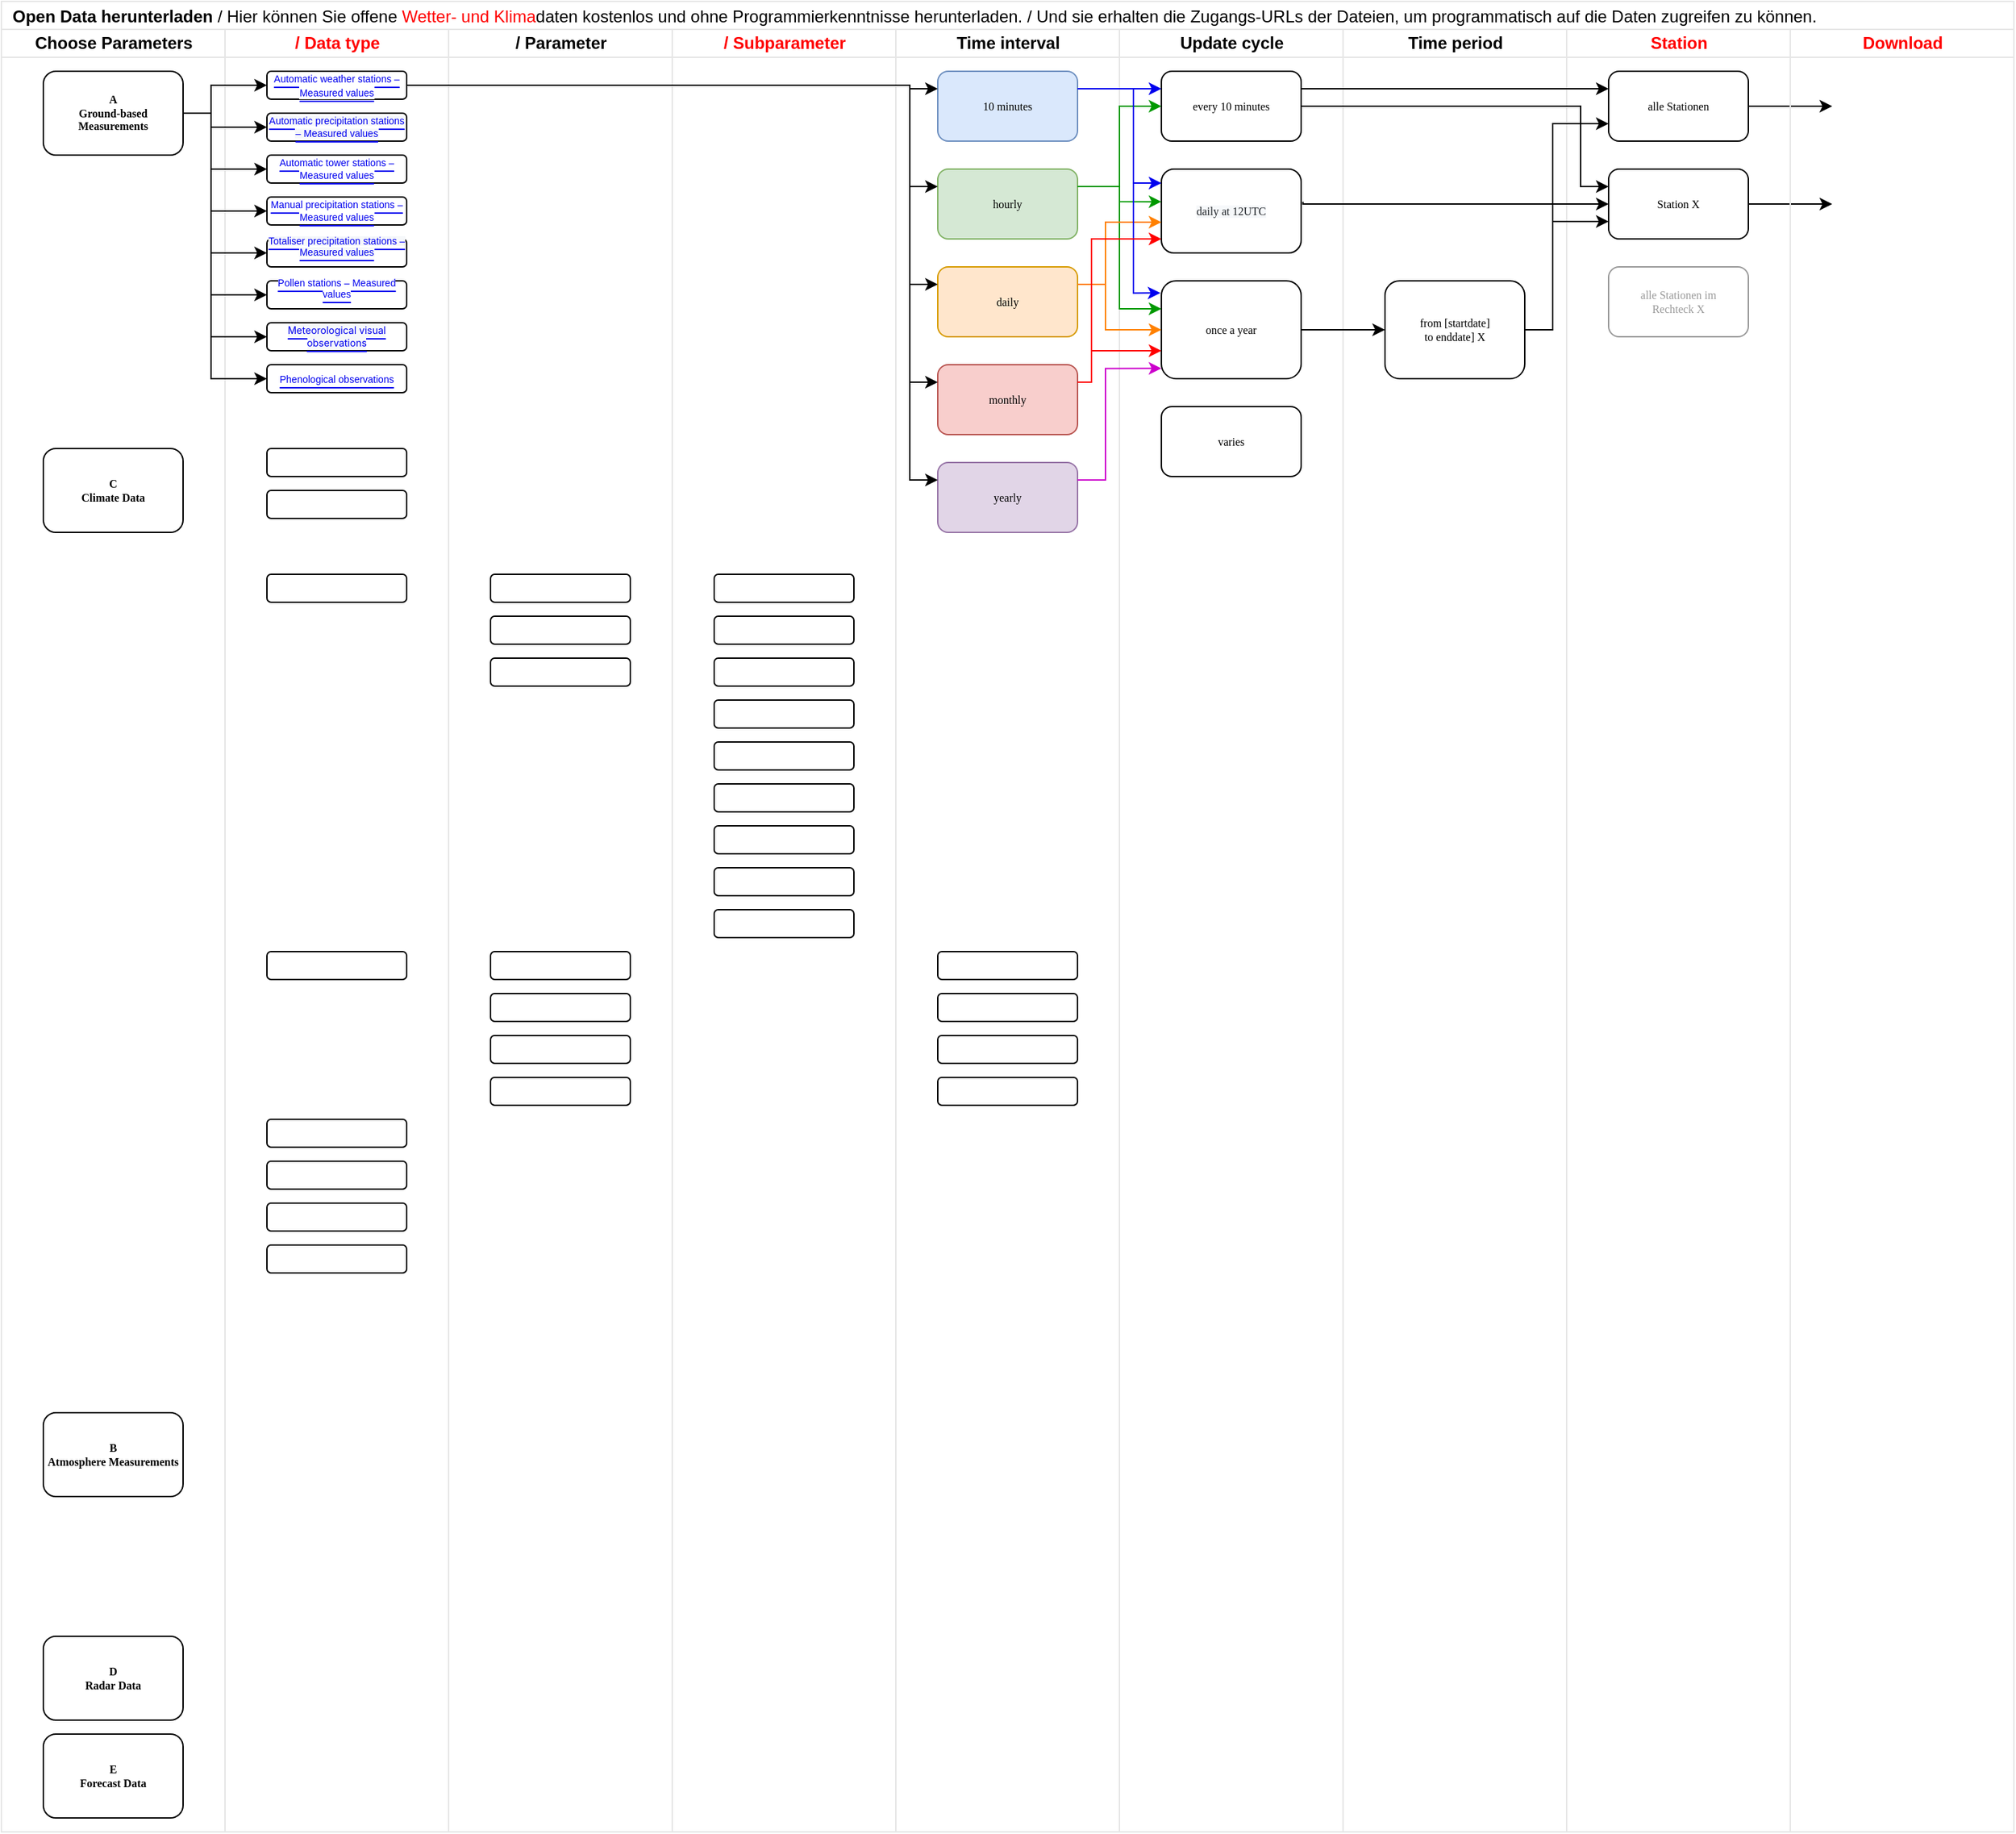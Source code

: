 <mxfile version="24.8.6">
  <diagram name="Page-1" id="74e2e168-ea6b-b213-b513-2b3c1d86103e">
    <mxGraphModel dx="963" dy="504" grid="1" gridSize="10" guides="1" tooltips="1" connect="1" arrows="1" fold="1" page="1" pageScale="1" pageWidth="1100" pageHeight="850" background="none" math="0" shadow="0">
      <root>
        <mxCell id="0" />
        <mxCell id="1" parent="0" />
        <mxCell id="77e6c97f196da883-1" value="&lt;font face=&quot;Helvetica&quot; style=&quot;font-size: 12px;&quot;&gt;Open Data herunterladen&lt;span style=&quot;font-weight: normal;&quot;&gt;&amp;nbsp;/&amp;nbsp;&lt;/span&gt;&lt;/font&gt;&lt;font face=&quot;Helvetica&quot;&gt;&lt;span style=&quot;font-size: 12px; font-weight: 400;&quot;&gt;Hier können Sie offene &lt;font color=&quot;#ff0000&quot;&gt;Wetter- und Klima&lt;/font&gt;daten kostenlos und ohne Programmierkenntnisse herunterladen. / Und sie erhalten die Zugangs-URLs der Dateien, um programmatisch auf die Daten zugreifen zu können.&lt;/span&gt;&lt;/font&gt;" style="swimlane;html=1;childLayout=stackLayout;startSize=20;rounded=0;shadow=0;labelBackgroundColor=none;strokeWidth=1;fontFamily=Verdana;fontSize=8;align=left;labelPosition=center;verticalLabelPosition=middle;verticalAlign=bottom;spacingTop=6;spacingLeft=6;whiteSpace=wrap;strokeColor=#E6E6E6;" parent="1" vertex="1">
          <mxGeometry x="80" y="40" width="1440" height="1310" as="geometry" />
        </mxCell>
        <mxCell id="77e6c97f196da883-2" value="Choose Parameters" style="swimlane;html=1;startSize=20;strokeColor=#E6E6E6;" parent="77e6c97f196da883-1" vertex="1">
          <mxGeometry y="20" width="160" height="1290" as="geometry" />
        </mxCell>
        <mxCell id="77e6c97f196da883-8" value="&lt;b&gt;A&lt;br&gt;Ground-based Measurements&lt;/b&gt;" style="rounded=1;whiteSpace=wrap;html=1;shadow=0;labelBackgroundColor=none;strokeWidth=1;fontFamily=Verdana;fontSize=8;align=center;" parent="77e6c97f196da883-2" vertex="1">
          <mxGeometry x="30" y="30" width="100" height="60" as="geometry" />
        </mxCell>
        <mxCell id="77e6c97f196da883-9" value="&lt;b&gt;C&lt;br&gt;Climate Data&lt;/b&gt;" style="rounded=1;whiteSpace=wrap;html=1;shadow=0;labelBackgroundColor=none;strokeWidth=1;fontFamily=Verdana;fontSize=8;align=center;" parent="77e6c97f196da883-2" vertex="1">
          <mxGeometry x="30" y="300" width="100" height="60" as="geometry" />
        </mxCell>
        <mxCell id="wGK_v-b1zMOBw26S21aV-1" value="&lt;b&gt;D&lt;/b&gt;&lt;div&gt;&lt;b&gt;Radar Data&lt;/b&gt;&lt;/div&gt;" style="rounded=1;whiteSpace=wrap;html=1;shadow=0;labelBackgroundColor=none;strokeWidth=1;fontFamily=Verdana;fontSize=8;align=center;" vertex="1" parent="77e6c97f196da883-2">
          <mxGeometry x="30" y="1150" width="100" height="60" as="geometry" />
        </mxCell>
        <mxCell id="wGK_v-b1zMOBw26S21aV-2" value="&lt;b&gt;E&lt;/b&gt;&lt;div&gt;&lt;b&gt;Forecast Data&lt;/b&gt;&lt;/div&gt;" style="rounded=1;whiteSpace=wrap;html=1;shadow=0;labelBackgroundColor=none;strokeWidth=1;fontFamily=Verdana;fontSize=8;align=center;" vertex="1" parent="77e6c97f196da883-2">
          <mxGeometry x="30" y="1220" width="100" height="60" as="geometry" />
        </mxCell>
        <mxCell id="77e6c97f196da883-3" value="&lt;font color=&quot;#ff0000&quot;&gt;/ Data type&lt;/font&gt;" style="swimlane;html=1;startSize=20;strokeColor=#E6E6E6;" parent="77e6c97f196da883-1" vertex="1">
          <mxGeometry x="160" y="20" width="160" height="1290" as="geometry" />
        </mxCell>
        <mxCell id="77e6c97f196da883-11" value="&lt;a href=&quot;https://github.com/MeteoSwiss/opendata-ground-based-measurements/blob/main/README.md#a1---automatic-weather-stations---measured-values&quot; style=&quot;box-sizing: border-box; background-color: rgb(255, 255, 255); text-underline-offset: 0.2rem; margin-bottom: 0px; text-align: -webkit-left;&quot;&gt;&lt;font face=&quot;Helvetica&quot; style=&quot;font-size: 7px;&quot;&gt;Automatic weather stations – Measured values&lt;/font&gt;&lt;/a&gt;" style="rounded=1;whiteSpace=wrap;html=1;shadow=0;labelBackgroundColor=none;strokeWidth=1;fontFamily=Verdana;fontSize=8;align=center;fontColor=#6600CC;" parent="77e6c97f196da883-3" vertex="1">
          <mxGeometry x="30" y="30" width="100" height="20" as="geometry" />
        </mxCell>
        <mxCell id="eP5LJyJmx2GyEUPEJtx5-65" value="&lt;a href=&quot;https://github.com/MeteoSwiss/opendata-ground-based-measurements/blob/main/README.md#a2---automatic-precipitation-stations---measured-values&quot; style=&quot;box-sizing: border-box; background-color: rgb(246, 248, 250); outline: none; outline-offset: 0px; box-shadow: none; text-underline-offset: 0.2rem; margin-bottom: 0px; font-size: 7px; text-align: -webkit-left;&quot;&gt;Automatic precipitation stations – Measured values&lt;/a&gt;" style="rounded=1;whiteSpace=wrap;html=1;shadow=0;labelBackgroundColor=none;strokeWidth=1;fontFamily=Helvetica;fontSize=7;align=center;fontColor=#6600CC;" parent="77e6c97f196da883-3" vertex="1">
          <mxGeometry x="30" y="60" width="100" height="20" as="geometry" />
        </mxCell>
        <mxCell id="eP5LJyJmx2GyEUPEJtx5-66" value="&lt;a href=&quot;https://github.com/MeteoSwiss/opendata-ground-based-measurements/tree/main?tab=readme-ov-file#a3---automatic-tower-stations---measured-values&quot; style=&quot;box-sizing: border-box; background-color: rgb(255, 255, 255); text-underline-offset: 0.2rem; margin-bottom: 0px; font-size: 7px; text-align: -webkit-left;&quot;&gt;Automatic tower stations – Measured values&lt;/a&gt;" style="rounded=1;whiteSpace=wrap;html=1;shadow=0;labelBackgroundColor=none;strokeWidth=1;fontFamily=Helvetica;fontSize=7;align=center;fontColor=#6600CC;" parent="77e6c97f196da883-3" vertex="1">
          <mxGeometry x="30" y="90" width="100" height="20" as="geometry" />
        </mxCell>
        <mxCell id="eP5LJyJmx2GyEUPEJtx5-67" value="&lt;a href=&quot;https://github.com/MeteoSwiss/opendata-ground-based-measurements/blob/main/README.md#a5---manual-precipitation-stations---measured-values&quot; style=&quot;box-sizing: border-box; background-color: rgb(255, 255, 255); text-underline-offset: 0.2rem; margin-bottom: 0px; font-size: 7px; text-align: -webkit-left;&quot;&gt;Manual precipitation stations – Measured values&lt;/a&gt;" style="rounded=1;whiteSpace=wrap;html=1;shadow=0;labelBackgroundColor=none;strokeWidth=1;fontFamily=Helvetica;fontSize=7;align=center;fontColor=#6600CC;" parent="77e6c97f196da883-3" vertex="1">
          <mxGeometry x="30" y="120" width="100" height="20" as="geometry" />
        </mxCell>
        <UserObject label="&#xa;&lt;a href=&quot;https://github.com/MeteoSwiss/opendata-ground-based-measurements/blob/main/README.md#a6---totaliser-precipitation-stations---measured-values&quot; style=&quot;box-sizing: border-box; background-color: rgb(246, 248, 250); text-decoration: underline; text-underline-offset: 0.2rem; margin-bottom: 0px; font-size: 7px; font-style: normal; font-variant-ligatures: normal; font-variant-caps: normal; font-weight: 400; letter-spacing: normal; orphans: 2; text-align: -webkit-left; text-indent: 0px; text-transform: none; widows: 2; word-spacing: 0px; -webkit-text-stroke-width: 0px; white-space: normal;&quot;&gt;Totaliser precipitation stations – Measured values&lt;/a&gt;&#xa;&#xa;" link="&#xa;&lt;a style=&quot;box-sizing: border-box; background-color: rgb(246, 248, 250); color: var(--fgColor-accent, var(--color-accent-fg)); text-decoration: underline; text-underline-offset: 0.2rem; margin-bottom: 0px; font-family: -apple-system, BlinkMacSystemFont, &amp;quot;Segoe UI&amp;quot;, &amp;quot;Noto Sans&amp;quot;, Helvetica, Arial, sans-serif, &amp;quot;Apple Color Emoji&amp;quot;, &amp;quot;Segoe UI Emoji&amp;quot;; font-size: 16px; font-style: normal; font-variant-ligatures: normal; font-variant-caps: normal; font-weight: 400; letter-spacing: normal; orphans: 2; text-align: -webkit-left; text-indent: 0px; text-transform: none; widows: 2; word-spacing: 0px; -webkit-text-stroke-width: 0px; white-space: normal;&quot; href=&quot;https://github.com/MeteoSwiss/opendata-ground-based-measurements/blob/main/README.md#a6---totaliser-precipitation-stations---measured-values&quot;&gt;Totaliser precipitation stations – Measured values&lt;/a&gt;&#xa;&#xa;" id="eP5LJyJmx2GyEUPEJtx5-68">
          <mxCell style="rounded=1;whiteSpace=wrap;html=1;shadow=0;labelBackgroundColor=none;strokeWidth=1;fontFamily=Helvetica;fontSize=7;align=center;fontColor=#6600CC;" parent="77e6c97f196da883-3" vertex="1">
            <mxGeometry x="30" y="150" width="100" height="20" as="geometry" />
          </mxCell>
        </UserObject>
        <UserObject label="&#xa;&lt;a href=&quot;https://github.com/MeteoSwiss/opendata-ground-based-measurements/blob/main/README.md#a7---pollen-stations---measured-values&quot; style=&quot;box-sizing: border-box; background-color: rgb(255, 255, 255); text-decoration: underline; text-underline-offset: 0.2rem; margin-bottom: 0px; font-size: 7px; font-style: normal; font-variant-ligatures: normal; font-variant-caps: normal; font-weight: 400; letter-spacing: normal; orphans: 2; text-align: -webkit-left; text-indent: 0px; text-transform: none; widows: 2; word-spacing: 0px; -webkit-text-stroke-width: 0px; white-space: normal;&quot;&gt;Pollen stations – Measured values&lt;/a&gt;&#xa;&#xa;" link="&#xa;&lt;a style=&quot;box-sizing: border-box; background-color: rgb(255, 255, 255); color: var(--fgColor-accent, var(--color-accent-fg)); text-decoration: underline; text-underline-offset: 0.2rem; margin-bottom: 0px; font-family: -apple-system, BlinkMacSystemFont, &amp;quot;Segoe UI&amp;quot;, &amp;quot;Noto Sans&amp;quot;, Helvetica, Arial, sans-serif, &amp;quot;Apple Color Emoji&amp;quot;, &amp;quot;Segoe UI Emoji&amp;quot;; font-size: 16px; font-style: normal; font-variant-ligatures: normal; font-variant-caps: normal; font-weight: 400; letter-spacing: normal; orphans: 2; text-align: -webkit-left; text-indent: 0px; text-transform: none; widows: 2; word-spacing: 0px; -webkit-text-stroke-width: 0px; white-space: normal;&quot; href=&quot;https://github.com/MeteoSwiss/opendata-ground-based-measurements/blob/main/README.md#a7---pollen-stations---measured-values&quot;&gt;Pollen stations – Measured values&lt;/a&gt;&#xa;&#xa;" id="eP5LJyJmx2GyEUPEJtx5-69">
          <mxCell style="rounded=1;whiteSpace=wrap;html=1;shadow=0;labelBackgroundColor=none;strokeWidth=1;fontFamily=Helvetica;fontSize=7;align=center;fontColor=#6600CC;" parent="77e6c97f196da883-3" vertex="1">
            <mxGeometry x="30" y="180" width="100" height="20" as="geometry" />
          </mxCell>
        </UserObject>
        <mxCell id="eP5LJyJmx2GyEUPEJtx5-71" value="&lt;a href=&quot;https://github.com/MeteoSwiss/opendata-ground-based-measurements/blob/main/README.md#a9---phenological-observations&quot; style=&quot;box-sizing: border-box; background-color: rgb(255, 255, 255); text-underline-offset: 0.2rem; margin-bottom: 0px; text-align: -webkit-left;&quot;&gt;&lt;font face=&quot;Helvetica&quot; style=&quot;font-size: 7px;&quot;&gt;Phenological observations&lt;/font&gt;&lt;/a&gt;" style="rounded=1;whiteSpace=wrap;html=1;shadow=0;labelBackgroundColor=none;strokeWidth=1;fontFamily=Verdana;fontSize=8;align=center;fontColor=#6600CC;" parent="77e6c97f196da883-3" vertex="1">
          <mxGeometry x="30" y="240" width="100" height="20" as="geometry" />
        </mxCell>
        <mxCell id="eP5LJyJmx2GyEUPEJtx5-81" value="" style="rounded=1;whiteSpace=wrap;html=1;shadow=0;labelBackgroundColor=none;strokeWidth=1;fontFamily=Verdana;fontSize=8;align=center;" parent="77e6c97f196da883-3" vertex="1">
          <mxGeometry x="30" y="300" width="100" height="20" as="geometry" />
        </mxCell>
        <mxCell id="eP5LJyJmx2GyEUPEJtx5-82" value="" style="rounded=1;whiteSpace=wrap;html=1;shadow=0;labelBackgroundColor=none;strokeWidth=1;fontFamily=Verdana;fontSize=8;align=center;" parent="77e6c97f196da883-3" vertex="1">
          <mxGeometry x="30" y="330" width="100" height="20" as="geometry" />
        </mxCell>
        <mxCell id="eP5LJyJmx2GyEUPEJtx5-83" value="" style="rounded=1;whiteSpace=wrap;html=1;shadow=0;labelBackgroundColor=none;strokeWidth=1;fontFamily=Verdana;fontSize=8;align=center;" parent="77e6c97f196da883-3" vertex="1">
          <mxGeometry x="30" y="660" width="100" height="20" as="geometry" />
        </mxCell>
        <mxCell id="eP5LJyJmx2GyEUPEJtx5-84" value="" style="rounded=1;whiteSpace=wrap;html=1;shadow=0;labelBackgroundColor=none;strokeWidth=1;fontFamily=Verdana;fontSize=8;align=center;" parent="77e6c97f196da883-3" vertex="1">
          <mxGeometry x="30" y="390" width="100" height="20" as="geometry" />
        </mxCell>
        <mxCell id="eP5LJyJmx2GyEUPEJtx5-85" value="" style="rounded=1;whiteSpace=wrap;html=1;shadow=0;labelBackgroundColor=none;strokeWidth=1;fontFamily=Verdana;fontSize=8;align=center;" parent="77e6c97f196da883-3" vertex="1">
          <mxGeometry x="30" y="810" width="100" height="20" as="geometry" />
        </mxCell>
        <mxCell id="eP5LJyJmx2GyEUPEJtx5-86" value="" style="rounded=1;whiteSpace=wrap;html=1;shadow=0;labelBackgroundColor=none;strokeWidth=1;fontFamily=Verdana;fontSize=8;align=center;" parent="77e6c97f196da883-3" vertex="1">
          <mxGeometry x="30" y="840" width="100" height="20" as="geometry" />
        </mxCell>
        <mxCell id="eP5LJyJmx2GyEUPEJtx5-87" value="" style="rounded=1;whiteSpace=wrap;html=1;shadow=0;labelBackgroundColor=none;strokeWidth=1;fontFamily=Verdana;fontSize=8;align=center;" parent="77e6c97f196da883-3" vertex="1">
          <mxGeometry x="30" y="870" width="100" height="20" as="geometry" />
        </mxCell>
        <mxCell id="eP5LJyJmx2GyEUPEJtx5-88" value="" style="rounded=1;whiteSpace=wrap;html=1;shadow=0;labelBackgroundColor=none;strokeWidth=1;fontFamily=Verdana;fontSize=8;align=center;" parent="77e6c97f196da883-3" vertex="1">
          <mxGeometry x="30" y="780" width="100" height="20" as="geometry" />
        </mxCell>
        <mxCell id="eP5LJyJmx2GyEUPEJtx5-147" style="edgeStyle=orthogonalEdgeStyle;rounded=0;orthogonalLoop=1;jettySize=auto;html=1;exitX=0.5;exitY=1;exitDx=0;exitDy=0;" parent="77e6c97f196da883-3" source="eP5LJyJmx2GyEUPEJtx5-85" target="eP5LJyJmx2GyEUPEJtx5-85" edge="1">
          <mxGeometry relative="1" as="geometry" />
        </mxCell>
        <UserObject label="&lt;font style=&quot;font-size: 7px;&quot;&gt;&lt;a href=&quot;https://github.com/MeteoSwiss/opendata-ground-based-measurements/blob/main/README.md#a8---meteorological-visual-observations&quot; style=&quot;box-sizing: border-box; background-color: rgb(246, 248, 250); text-underline-offset: 0.2rem; margin-bottom: 0px; font-family: -apple-system, BlinkMacSystemFont, &amp;quot;Segoe UI&amp;quot;, &amp;quot;Noto Sans&amp;quot;, Helvetica, Arial, sans-serif, &amp;quot;Apple Color Emoji&amp;quot;, &amp;quot;Segoe UI Emoji&amp;quot;; text-align: -webkit-left;&quot;&gt;Meteorological visual observations&lt;/a&gt;&lt;/font&gt;" link="&#xa;&lt;a style=&quot;box-sizing: border-box; background-color: rgb(255, 255, 255); color: var(--fgColor-accent, var(--color-accent-fg)); text-decoration: underline; text-underline-offset: 0.2rem; margin-bottom: 0px; font-family: -apple-system, BlinkMacSystemFont, &amp;quot;Segoe UI&amp;quot;, &amp;quot;Noto Sans&amp;quot;, Helvetica, Arial, sans-serif, &amp;quot;Apple Color Emoji&amp;quot;, &amp;quot;Segoe UI Emoji&amp;quot;; font-size: 16px; font-style: normal; font-variant-ligatures: normal; font-variant-caps: normal; font-weight: 400; letter-spacing: normal; orphans: 2; text-align: -webkit-left; text-indent: 0px; text-transform: none; widows: 2; word-spacing: 0px; -webkit-text-stroke-width: 0px; white-space: normal;&quot; href=&quot;https://github.com/MeteoSwiss/opendata-ground-based-measurements/blob/main/README.md#a7---pollen-stations---measured-values&quot;&gt;Pollen stations – Measured values&lt;/a&gt;&#xa;&#xa;" id="ueO3nH0in7dyhTSUGhdQ-1">
          <mxCell style="rounded=1;whiteSpace=wrap;html=1;shadow=0;labelBackgroundColor=none;strokeWidth=1;fontFamily=Helvetica;fontSize=7;align=center;fontColor=#6600CC;" parent="77e6c97f196da883-3" vertex="1">
            <mxGeometry x="30" y="210" width="100" height="20" as="geometry" />
          </mxCell>
        </UserObject>
        <mxCell id="77e6c97f196da883-5" value="/ Parameter" style="swimlane;html=1;startSize=20;strokeColor=#E6E6E6;" parent="77e6c97f196da883-1" vertex="1">
          <mxGeometry x="320" y="20" width="160" height="1290" as="geometry" />
        </mxCell>
        <mxCell id="eP5LJyJmx2GyEUPEJtx5-89" value="" style="rounded=1;whiteSpace=wrap;html=1;shadow=0;labelBackgroundColor=none;strokeWidth=1;fontFamily=Verdana;fontSize=8;align=center;" parent="77e6c97f196da883-5" vertex="1">
          <mxGeometry x="30" y="450" width="100" height="20" as="geometry" />
        </mxCell>
        <mxCell id="eP5LJyJmx2GyEUPEJtx5-90" value="" style="rounded=1;whiteSpace=wrap;html=1;shadow=0;labelBackgroundColor=none;strokeWidth=1;fontFamily=Verdana;fontSize=8;align=center;" parent="77e6c97f196da883-5" vertex="1">
          <mxGeometry x="30" y="390" width="100" height="20" as="geometry" />
        </mxCell>
        <mxCell id="eP5LJyJmx2GyEUPEJtx5-91" value="" style="rounded=1;whiteSpace=wrap;html=1;shadow=0;labelBackgroundColor=none;strokeWidth=1;fontFamily=Verdana;fontSize=8;align=center;" parent="77e6c97f196da883-5" vertex="1">
          <mxGeometry x="30" y="420" width="100" height="20" as="geometry" />
        </mxCell>
        <mxCell id="eP5LJyJmx2GyEUPEJtx5-139" value="" style="rounded=1;whiteSpace=wrap;html=1;shadow=0;labelBackgroundColor=none;strokeWidth=1;fontFamily=Verdana;fontSize=8;align=center;" parent="77e6c97f196da883-5" vertex="1">
          <mxGeometry x="30" y="720" width="100" height="20" as="geometry" />
        </mxCell>
        <mxCell id="eP5LJyJmx2GyEUPEJtx5-140" value="" style="rounded=1;whiteSpace=wrap;html=1;shadow=0;labelBackgroundColor=none;strokeWidth=1;fontFamily=Verdana;fontSize=8;align=center;" parent="77e6c97f196da883-5" vertex="1">
          <mxGeometry x="30" y="750" width="100" height="20" as="geometry" />
        </mxCell>
        <mxCell id="eP5LJyJmx2GyEUPEJtx5-141" value="" style="rounded=1;whiteSpace=wrap;html=1;shadow=0;labelBackgroundColor=none;strokeWidth=1;fontFamily=Verdana;fontSize=8;align=center;" parent="77e6c97f196da883-5" vertex="1">
          <mxGeometry x="30" y="660" width="100" height="20" as="geometry" />
        </mxCell>
        <mxCell id="eP5LJyJmx2GyEUPEJtx5-142" value="" style="rounded=1;whiteSpace=wrap;html=1;shadow=0;labelBackgroundColor=none;strokeWidth=1;fontFamily=Verdana;fontSize=8;align=center;" parent="77e6c97f196da883-5" vertex="1">
          <mxGeometry x="30" y="690" width="100" height="20" as="geometry" />
        </mxCell>
        <mxCell id="77e6c97f196da883-6" value="&lt;font color=&quot;#ff0000&quot;&gt;/ Subparameter&lt;/font&gt;" style="swimlane;html=1;startSize=20;strokeColor=#E6E6E6;" parent="77e6c97f196da883-1" vertex="1">
          <mxGeometry x="480" y="20" width="160" height="1290" as="geometry" />
        </mxCell>
        <mxCell id="eP5LJyJmx2GyEUPEJtx5-92" value="" style="rounded=1;whiteSpace=wrap;html=1;shadow=0;labelBackgroundColor=none;strokeWidth=1;fontFamily=Verdana;fontSize=8;align=center;" parent="77e6c97f196da883-6" vertex="1">
          <mxGeometry x="30" y="630" width="100" height="20" as="geometry" />
        </mxCell>
        <mxCell id="eP5LJyJmx2GyEUPEJtx5-93" value="" style="rounded=1;whiteSpace=wrap;html=1;shadow=0;labelBackgroundColor=none;strokeWidth=1;fontFamily=Verdana;fontSize=8;align=center;" parent="77e6c97f196da883-6" vertex="1">
          <mxGeometry x="30" y="390" width="100" height="20" as="geometry" />
        </mxCell>
        <mxCell id="eP5LJyJmx2GyEUPEJtx5-94" value="" style="rounded=1;whiteSpace=wrap;html=1;shadow=0;labelBackgroundColor=none;strokeWidth=1;fontFamily=Verdana;fontSize=8;align=center;" parent="77e6c97f196da883-6" vertex="1">
          <mxGeometry x="30" y="420" width="100" height="20" as="geometry" />
        </mxCell>
        <mxCell id="eP5LJyJmx2GyEUPEJtx5-95" value="" style="rounded=1;whiteSpace=wrap;html=1;shadow=0;labelBackgroundColor=none;strokeWidth=1;fontFamily=Verdana;fontSize=8;align=center;" parent="77e6c97f196da883-6" vertex="1">
          <mxGeometry x="30" y="450" width="100" height="20" as="geometry" />
        </mxCell>
        <mxCell id="eP5LJyJmx2GyEUPEJtx5-96" value="" style="rounded=1;whiteSpace=wrap;html=1;shadow=0;labelBackgroundColor=none;strokeWidth=1;fontFamily=Verdana;fontSize=8;align=center;" parent="77e6c97f196da883-6" vertex="1">
          <mxGeometry x="30" y="480" width="100" height="20" as="geometry" />
        </mxCell>
        <mxCell id="eP5LJyJmx2GyEUPEJtx5-97" value="" style="rounded=1;whiteSpace=wrap;html=1;shadow=0;labelBackgroundColor=none;strokeWidth=1;fontFamily=Verdana;fontSize=8;align=center;" parent="77e6c97f196da883-6" vertex="1">
          <mxGeometry x="30" y="510" width="100" height="20" as="geometry" />
        </mxCell>
        <mxCell id="eP5LJyJmx2GyEUPEJtx5-98" value="" style="rounded=1;whiteSpace=wrap;html=1;shadow=0;labelBackgroundColor=none;strokeWidth=1;fontFamily=Verdana;fontSize=8;align=center;" parent="77e6c97f196da883-6" vertex="1">
          <mxGeometry x="30" y="540" width="100" height="20" as="geometry" />
        </mxCell>
        <mxCell id="eP5LJyJmx2GyEUPEJtx5-99" value="" style="rounded=1;whiteSpace=wrap;html=1;shadow=0;labelBackgroundColor=none;strokeWidth=1;fontFamily=Verdana;fontSize=8;align=center;" parent="77e6c97f196da883-6" vertex="1">
          <mxGeometry x="30" y="570" width="100" height="20" as="geometry" />
        </mxCell>
        <mxCell id="eP5LJyJmx2GyEUPEJtx5-100" value="" style="rounded=1;whiteSpace=wrap;html=1;shadow=0;labelBackgroundColor=none;strokeWidth=1;fontFamily=Verdana;fontSize=8;align=center;" parent="77e6c97f196da883-6" vertex="1">
          <mxGeometry x="30" y="600" width="100" height="20" as="geometry" />
        </mxCell>
        <mxCell id="eP5LJyJmx2GyEUPEJtx5-73" style="edgeStyle=orthogonalEdgeStyle;rounded=0;orthogonalLoop=1;jettySize=auto;html=1;entryX=0;entryY=0.5;entryDx=0;entryDy=0;" parent="77e6c97f196da883-1" source="77e6c97f196da883-8" target="eP5LJyJmx2GyEUPEJtx5-65" edge="1">
          <mxGeometry relative="1" as="geometry">
            <Array as="points">
              <mxPoint x="150" y="80" />
              <mxPoint x="150" y="90" />
            </Array>
          </mxGeometry>
        </mxCell>
        <mxCell id="eP5LJyJmx2GyEUPEJtx5-74" style="edgeStyle=orthogonalEdgeStyle;rounded=0;orthogonalLoop=1;jettySize=auto;html=1;entryX=0;entryY=0.5;entryDx=0;entryDy=0;" parent="77e6c97f196da883-1" source="77e6c97f196da883-8" target="77e6c97f196da883-11" edge="1">
          <mxGeometry relative="1" as="geometry">
            <Array as="points">
              <mxPoint x="150" y="80" />
              <mxPoint x="150" y="60" />
            </Array>
          </mxGeometry>
        </mxCell>
        <mxCell id="eP5LJyJmx2GyEUPEJtx5-75" style="edgeStyle=orthogonalEdgeStyle;rounded=0;orthogonalLoop=1;jettySize=auto;html=1;entryX=0;entryY=0.5;entryDx=0;entryDy=0;" parent="77e6c97f196da883-1" source="77e6c97f196da883-8" target="eP5LJyJmx2GyEUPEJtx5-66" edge="1">
          <mxGeometry relative="1" as="geometry">
            <Array as="points">
              <mxPoint x="150" y="80" />
              <mxPoint x="150" y="120" />
            </Array>
          </mxGeometry>
        </mxCell>
        <mxCell id="eP5LJyJmx2GyEUPEJtx5-76" style="edgeStyle=orthogonalEdgeStyle;rounded=0;orthogonalLoop=1;jettySize=auto;html=1;entryX=0;entryY=0.5;entryDx=0;entryDy=0;" parent="77e6c97f196da883-1" source="77e6c97f196da883-8" target="eP5LJyJmx2GyEUPEJtx5-67" edge="1">
          <mxGeometry relative="1" as="geometry">
            <Array as="points">
              <mxPoint x="150" y="80" />
              <mxPoint x="150" y="150" />
            </Array>
          </mxGeometry>
        </mxCell>
        <mxCell id="eP5LJyJmx2GyEUPEJtx5-77" style="edgeStyle=orthogonalEdgeStyle;rounded=0;orthogonalLoop=1;jettySize=auto;html=1;entryX=0;entryY=0.5;entryDx=0;entryDy=0;" parent="77e6c97f196da883-1" source="77e6c97f196da883-8" target="eP5LJyJmx2GyEUPEJtx5-68" edge="1">
          <mxGeometry relative="1" as="geometry">
            <Array as="points">
              <mxPoint x="150" y="80" />
              <mxPoint x="150" y="180" />
            </Array>
          </mxGeometry>
        </mxCell>
        <mxCell id="eP5LJyJmx2GyEUPEJtx5-78" style="edgeStyle=orthogonalEdgeStyle;rounded=0;orthogonalLoop=1;jettySize=auto;html=1;entryX=0;entryY=0.5;entryDx=0;entryDy=0;" parent="77e6c97f196da883-1" source="77e6c97f196da883-8" target="eP5LJyJmx2GyEUPEJtx5-69" edge="1">
          <mxGeometry relative="1" as="geometry">
            <Array as="points">
              <mxPoint x="150" y="80" />
              <mxPoint x="150" y="210" />
            </Array>
          </mxGeometry>
        </mxCell>
        <mxCell id="eP5LJyJmx2GyEUPEJtx5-79" style="edgeStyle=orthogonalEdgeStyle;rounded=0;orthogonalLoop=1;jettySize=auto;html=1;entryX=0;entryY=0.5;entryDx=0;entryDy=0;" parent="77e6c97f196da883-1" source="77e6c97f196da883-8" edge="1">
          <mxGeometry relative="1" as="geometry">
            <Array as="points">
              <mxPoint x="150" y="80" />
              <mxPoint x="150" y="240" />
            </Array>
            <mxPoint x="190" y="240" as="targetPoint" />
          </mxGeometry>
        </mxCell>
        <mxCell id="eP5LJyJmx2GyEUPEJtx5-80" style="edgeStyle=orthogonalEdgeStyle;rounded=0;orthogonalLoop=1;jettySize=auto;html=1;entryX=0;entryY=0.5;entryDx=0;entryDy=0;" parent="77e6c97f196da883-1" source="77e6c97f196da883-8" target="eP5LJyJmx2GyEUPEJtx5-71" edge="1">
          <mxGeometry relative="1" as="geometry">
            <Array as="points">
              <mxPoint x="150" y="80" />
              <mxPoint x="150" y="270" />
            </Array>
          </mxGeometry>
        </mxCell>
        <mxCell id="eP5LJyJmx2GyEUPEJtx5-1" value="Time interval" style="swimlane;html=1;startSize=20;strokeColor=#E6E6E6;" parent="77e6c97f196da883-1" vertex="1">
          <mxGeometry x="640" y="20" width="160" height="1290" as="geometry" />
        </mxCell>
        <mxCell id="eP5LJyJmx2GyEUPEJtx5-124" value="10 minutes" style="rounded=1;whiteSpace=wrap;html=1;shadow=0;labelBackgroundColor=none;strokeWidth=1;fontFamily=Verdana;fontSize=8;align=center;fillColor=#dae8fc;strokeColor=#6c8ebf;" parent="eP5LJyJmx2GyEUPEJtx5-1" vertex="1">
          <mxGeometry x="30" y="30" width="100" height="50" as="geometry" />
        </mxCell>
        <mxCell id="eP5LJyJmx2GyEUPEJtx5-125" value="hourly" style="rounded=1;whiteSpace=wrap;html=1;shadow=0;labelBackgroundColor=none;strokeWidth=1;fontFamily=Verdana;fontSize=8;align=center;fillColor=#d5e8d4;strokeColor=#82b366;" parent="eP5LJyJmx2GyEUPEJtx5-1" vertex="1">
          <mxGeometry x="30" y="100" width="100" height="50" as="geometry" />
        </mxCell>
        <mxCell id="eP5LJyJmx2GyEUPEJtx5-126" value="daily" style="rounded=1;whiteSpace=wrap;html=1;shadow=0;labelBackgroundColor=none;strokeWidth=1;fontFamily=Verdana;fontSize=8;align=center;fillColor=#ffe6cc;strokeColor=#d79b00;" parent="eP5LJyJmx2GyEUPEJtx5-1" vertex="1">
          <mxGeometry x="30" y="170" width="100" height="50" as="geometry" />
        </mxCell>
        <mxCell id="eP5LJyJmx2GyEUPEJtx5-127" value="monthly" style="rounded=1;whiteSpace=wrap;html=1;shadow=0;labelBackgroundColor=none;strokeWidth=1;fontFamily=Verdana;fontSize=8;align=center;fillColor=#f8cecc;strokeColor=#b85450;" parent="eP5LJyJmx2GyEUPEJtx5-1" vertex="1">
          <mxGeometry x="30" y="240" width="100" height="50" as="geometry" />
        </mxCell>
        <mxCell id="eP5LJyJmx2GyEUPEJtx5-128" value="yearly" style="rounded=1;whiteSpace=wrap;html=1;shadow=0;labelBackgroundColor=none;strokeWidth=1;fontFamily=Verdana;fontSize=8;align=center;fillColor=#e1d5e7;strokeColor=#9673a6;" parent="eP5LJyJmx2GyEUPEJtx5-1" vertex="1">
          <mxGeometry x="30" y="310" width="100" height="50" as="geometry" />
        </mxCell>
        <mxCell id="eP5LJyJmx2GyEUPEJtx5-143" value="" style="rounded=1;whiteSpace=wrap;html=1;shadow=0;labelBackgroundColor=none;strokeWidth=1;fontFamily=Verdana;fontSize=8;align=center;" parent="eP5LJyJmx2GyEUPEJtx5-1" vertex="1">
          <mxGeometry x="30" y="720" width="100" height="20" as="geometry" />
        </mxCell>
        <mxCell id="eP5LJyJmx2GyEUPEJtx5-144" value="" style="rounded=1;whiteSpace=wrap;html=1;shadow=0;labelBackgroundColor=none;strokeWidth=1;fontFamily=Verdana;fontSize=8;align=center;" parent="eP5LJyJmx2GyEUPEJtx5-1" vertex="1">
          <mxGeometry x="30" y="750" width="100" height="20" as="geometry" />
        </mxCell>
        <mxCell id="eP5LJyJmx2GyEUPEJtx5-145" value="" style="rounded=1;whiteSpace=wrap;html=1;shadow=0;labelBackgroundColor=none;strokeWidth=1;fontFamily=Verdana;fontSize=8;align=center;" parent="eP5LJyJmx2GyEUPEJtx5-1" vertex="1">
          <mxGeometry x="30" y="660" width="100" height="20" as="geometry" />
        </mxCell>
        <mxCell id="eP5LJyJmx2GyEUPEJtx5-146" value="" style="rounded=1;whiteSpace=wrap;html=1;shadow=0;labelBackgroundColor=none;strokeWidth=1;fontFamily=Verdana;fontSize=8;align=center;" parent="eP5LJyJmx2GyEUPEJtx5-1" vertex="1">
          <mxGeometry x="30" y="690" width="100" height="20" as="geometry" />
        </mxCell>
        <mxCell id="eP5LJyJmx2GyEUPEJtx5-3" value="Update cycle" style="swimlane;html=1;startSize=20;strokeColor=#E6E6E6;" parent="77e6c97f196da883-1" vertex="1">
          <mxGeometry x="800" y="20" width="160" height="1290" as="geometry" />
        </mxCell>
        <mxCell id="eP5LJyJmx2GyEUPEJtx5-129" value="every 10 minutes" style="rounded=1;whiteSpace=wrap;html=1;shadow=0;labelBackgroundColor=none;strokeWidth=1;fontFamily=Verdana;fontSize=8;align=center;" parent="eP5LJyJmx2GyEUPEJtx5-3" vertex="1">
          <mxGeometry x="30" y="30" width="100" height="50" as="geometry" />
        </mxCell>
        <mxCell id="eP5LJyJmx2GyEUPEJtx5-130" value="&lt;font style=&quot;font-size: 8px;&quot;&gt;&lt;span style=&quot;color: rgb(31, 35, 40); text-align: start; background-color: rgb(246, 248, 250);&quot;&gt;daily at 12UTC&lt;/span&gt;&lt;/font&gt;" style="rounded=1;whiteSpace=wrap;html=1;shadow=0;labelBackgroundColor=none;strokeWidth=1;fontFamily=Verdana;fontSize=8;align=center;" parent="eP5LJyJmx2GyEUPEJtx5-3" vertex="1">
          <mxGeometry x="30" y="100" width="100" height="60" as="geometry" />
        </mxCell>
        <mxCell id="eP5LJyJmx2GyEUPEJtx5-131" value="once a year" style="rounded=1;whiteSpace=wrap;html=1;shadow=0;labelBackgroundColor=none;strokeWidth=1;fontFamily=Verdana;fontSize=8;align=center;" parent="eP5LJyJmx2GyEUPEJtx5-3" vertex="1">
          <mxGeometry x="30" y="180" width="100" height="70" as="geometry" />
        </mxCell>
        <mxCell id="eP5LJyJmx2GyEUPEJtx5-132" value="varies" style="rounded=1;whiteSpace=wrap;html=1;shadow=0;labelBackgroundColor=none;strokeWidth=1;fontFamily=Verdana;fontSize=8;align=center;" parent="eP5LJyJmx2GyEUPEJtx5-3" vertex="1">
          <mxGeometry x="30" y="270" width="100" height="50" as="geometry" />
        </mxCell>
        <mxCell id="eP5LJyJmx2GyEUPEJtx5-5" value="Time period" style="swimlane;html=1;startSize=20;strokeColor=#E6E6E6;" parent="77e6c97f196da883-1" vertex="1">
          <mxGeometry x="960" y="20" width="160" height="1290" as="geometry" />
        </mxCell>
        <mxCell id="eP5LJyJmx2GyEUPEJtx5-115" value="from [startdate]&lt;br&gt;to enddate] X" style="rounded=1;whiteSpace=wrap;html=1;shadow=0;labelBackgroundColor=none;strokeWidth=1;fontFamily=Verdana;fontSize=8;align=center;" parent="eP5LJyJmx2GyEUPEJtx5-5" vertex="1">
          <mxGeometry x="30" y="180" width="100" height="70" as="geometry" />
        </mxCell>
        <mxCell id="77e6c97f196da883-7" value="&lt;font color=&quot;#ff0000&quot;&gt;Station&lt;/font&gt;" style="swimlane;html=1;startSize=20;strokeColor=#E6E6E6;" parent="77e6c97f196da883-1" vertex="1">
          <mxGeometry x="1120" y="20" width="160" height="1290" as="geometry" />
        </mxCell>
        <mxCell id="wGK_v-b1zMOBw26S21aV-33" style="edgeStyle=orthogonalEdgeStyle;rounded=0;orthogonalLoop=1;jettySize=auto;html=1;" edge="1" parent="77e6c97f196da883-7" source="eP5LJyJmx2GyEUPEJtx5-101">
          <mxGeometry relative="1" as="geometry">
            <mxPoint x="190" y="55" as="targetPoint" />
          </mxGeometry>
        </mxCell>
        <mxCell id="eP5LJyJmx2GyEUPEJtx5-101" value="alle Stationen" style="rounded=1;whiteSpace=wrap;html=1;shadow=0;labelBackgroundColor=none;strokeWidth=1;fontFamily=Verdana;fontSize=8;align=center;" parent="77e6c97f196da883-7" vertex="1">
          <mxGeometry x="30" y="30" width="100" height="50" as="geometry" />
        </mxCell>
        <mxCell id="wGK_v-b1zMOBw26S21aV-34" style="edgeStyle=orthogonalEdgeStyle;rounded=0;orthogonalLoop=1;jettySize=auto;html=1;" edge="1" parent="77e6c97f196da883-7" source="eP5LJyJmx2GyEUPEJtx5-102">
          <mxGeometry relative="1" as="geometry">
            <mxPoint x="190" y="125" as="targetPoint" />
          </mxGeometry>
        </mxCell>
        <mxCell id="eP5LJyJmx2GyEUPEJtx5-102" value="Station X" style="rounded=1;whiteSpace=wrap;html=1;shadow=0;labelBackgroundColor=none;strokeWidth=1;fontFamily=Verdana;fontSize=8;align=center;" parent="77e6c97f196da883-7" vertex="1">
          <mxGeometry x="30" y="100" width="100" height="50" as="geometry" />
        </mxCell>
        <mxCell id="eP5LJyJmx2GyEUPEJtx5-103" value="&lt;font color=&quot;#999999&quot;&gt;alle Stationen im &lt;br&gt;Rechteck X&lt;/font&gt;" style="rounded=1;whiteSpace=wrap;html=1;shadow=0;labelBackgroundColor=none;strokeWidth=1;fontFamily=Verdana;fontSize=8;align=center;strokeColor=#999999;" parent="77e6c97f196da883-7" vertex="1">
          <mxGeometry x="30" y="170" width="100" height="50" as="geometry" />
        </mxCell>
        <mxCell id="77e6c97f196da883-4" value="&lt;font color=&quot;#ff0000&quot;&gt;Download&lt;/font&gt;" style="swimlane;html=1;startSize=20;strokeColor=#E6E6E6;" parent="77e6c97f196da883-1" vertex="1">
          <mxGeometry x="1280" y="20" width="160" height="1290" as="geometry" />
        </mxCell>
        <mxCell id="wGK_v-b1zMOBw26S21aV-23" style="edgeStyle=orthogonalEdgeStyle;rounded=0;orthogonalLoop=1;jettySize=auto;html=1;entryX=0;entryY=0.25;entryDx=0;entryDy=0;" edge="1" parent="77e6c97f196da883-1" target="eP5LJyJmx2GyEUPEJtx5-124">
          <mxGeometry relative="1" as="geometry">
            <mxPoint x="290" y="60" as="sourcePoint" />
            <Array as="points">
              <mxPoint x="650" y="60" />
              <mxPoint x="650" y="63" />
            </Array>
          </mxGeometry>
        </mxCell>
        <mxCell id="wGK_v-b1zMOBw26S21aV-24" style="edgeStyle=orthogonalEdgeStyle;rounded=0;orthogonalLoop=1;jettySize=auto;html=1;entryX=0;entryY=0.25;entryDx=0;entryDy=0;" edge="1" parent="77e6c97f196da883-1" source="77e6c97f196da883-11" target="eP5LJyJmx2GyEUPEJtx5-125">
          <mxGeometry relative="1" as="geometry">
            <Array as="points">
              <mxPoint x="650" y="60" />
              <mxPoint x="650" y="133" />
            </Array>
          </mxGeometry>
        </mxCell>
        <mxCell id="wGK_v-b1zMOBw26S21aV-25" style="edgeStyle=orthogonalEdgeStyle;rounded=0;orthogonalLoop=1;jettySize=auto;html=1;entryX=0;entryY=0.25;entryDx=0;entryDy=0;" edge="1" parent="77e6c97f196da883-1" source="77e6c97f196da883-11" target="eP5LJyJmx2GyEUPEJtx5-126">
          <mxGeometry relative="1" as="geometry">
            <Array as="points">
              <mxPoint x="650" y="60" />
              <mxPoint x="650" y="203" />
            </Array>
          </mxGeometry>
        </mxCell>
        <mxCell id="wGK_v-b1zMOBw26S21aV-26" style="edgeStyle=orthogonalEdgeStyle;rounded=0;orthogonalLoop=1;jettySize=auto;html=1;entryX=0;entryY=0.25;entryDx=0;entryDy=0;" edge="1" parent="77e6c97f196da883-1" source="77e6c97f196da883-11" target="eP5LJyJmx2GyEUPEJtx5-127">
          <mxGeometry relative="1" as="geometry">
            <Array as="points">
              <mxPoint x="650" y="60" />
              <mxPoint x="650" y="273" />
            </Array>
          </mxGeometry>
        </mxCell>
        <mxCell id="wGK_v-b1zMOBw26S21aV-27" style="edgeStyle=orthogonalEdgeStyle;rounded=0;orthogonalLoop=1;jettySize=auto;html=1;entryX=0;entryY=0.25;entryDx=0;entryDy=0;" edge="1" parent="77e6c97f196da883-1" source="77e6c97f196da883-11" target="eP5LJyJmx2GyEUPEJtx5-128">
          <mxGeometry relative="1" as="geometry">
            <Array as="points">
              <mxPoint x="650" y="60" />
              <mxPoint x="650" y="343" />
            </Array>
          </mxGeometry>
        </mxCell>
        <mxCell id="wGK_v-b1zMOBw26S21aV-28" style="edgeStyle=orthogonalEdgeStyle;rounded=0;orthogonalLoop=1;jettySize=auto;html=1;exitX=1;exitY=0.25;exitDx=0;exitDy=0;entryX=0;entryY=0.25;entryDx=0;entryDy=0;strokeColor=#0000EE;" edge="1" parent="77e6c97f196da883-1" source="eP5LJyJmx2GyEUPEJtx5-124" target="eP5LJyJmx2GyEUPEJtx5-129">
          <mxGeometry relative="1" as="geometry">
            <Array as="points">
              <mxPoint x="820" y="63" />
              <mxPoint x="820" y="63" />
            </Array>
          </mxGeometry>
        </mxCell>
        <mxCell id="wGK_v-b1zMOBw26S21aV-29" style="edgeStyle=orthogonalEdgeStyle;rounded=0;orthogonalLoop=1;jettySize=auto;html=1;entryX=0;entryY=0.25;entryDx=0;entryDy=0;exitX=1;exitY=0.25;exitDx=0;exitDy=0;" edge="1" parent="77e6c97f196da883-1" source="eP5LJyJmx2GyEUPEJtx5-129" target="eP5LJyJmx2GyEUPEJtx5-101">
          <mxGeometry relative="1" as="geometry" />
        </mxCell>
        <mxCell id="wGK_v-b1zMOBw26S21aV-31" style="edgeStyle=orthogonalEdgeStyle;rounded=0;orthogonalLoop=1;jettySize=auto;html=1;exitX=1;exitY=0.25;exitDx=0;exitDy=0;strokeColor=#0000EE;" edge="1" parent="77e6c97f196da883-1" source="eP5LJyJmx2GyEUPEJtx5-124">
          <mxGeometry relative="1" as="geometry">
            <mxPoint x="830" y="130" as="targetPoint" />
            <Array as="points">
              <mxPoint x="810" y="63" />
              <mxPoint x="810" y="130" />
              <mxPoint x="830" y="130" />
            </Array>
          </mxGeometry>
        </mxCell>
        <mxCell id="wGK_v-b1zMOBw26S21aV-32" style="edgeStyle=orthogonalEdgeStyle;rounded=0;orthogonalLoop=1;jettySize=auto;html=1;entryX=0;entryY=0.25;entryDx=0;entryDy=0;exitX=1;exitY=0.5;exitDx=0;exitDy=0;" edge="1" parent="77e6c97f196da883-1" source="eP5LJyJmx2GyEUPEJtx5-129" target="eP5LJyJmx2GyEUPEJtx5-102">
          <mxGeometry relative="1" as="geometry">
            <Array as="points">
              <mxPoint x="1130" y="75" />
              <mxPoint x="1130" y="133" />
            </Array>
          </mxGeometry>
        </mxCell>
        <mxCell id="wGK_v-b1zMOBw26S21aV-35" style="edgeStyle=orthogonalEdgeStyle;rounded=0;orthogonalLoop=1;jettySize=auto;html=1;entryX=0;entryY=0.5;entryDx=0;entryDy=0;exitX=1;exitY=0.25;exitDx=0;exitDy=0;strokeColor=#009900;" edge="1" parent="77e6c97f196da883-1" source="eP5LJyJmx2GyEUPEJtx5-125" target="eP5LJyJmx2GyEUPEJtx5-129">
          <mxGeometry relative="1" as="geometry">
            <Array as="points">
              <mxPoint x="800" y="133" />
              <mxPoint x="800" y="75" />
            </Array>
          </mxGeometry>
        </mxCell>
        <mxCell id="wGK_v-b1zMOBw26S21aV-36" style="edgeStyle=orthogonalEdgeStyle;rounded=0;orthogonalLoop=1;jettySize=auto;html=1;entryX=0;entryY=0.389;entryDx=0;entryDy=0;exitX=1;exitY=0.25;exitDx=0;exitDy=0;entryPerimeter=0;strokeColor=#009900;" edge="1" parent="77e6c97f196da883-1" source="eP5LJyJmx2GyEUPEJtx5-125" target="eP5LJyJmx2GyEUPEJtx5-130">
          <mxGeometry relative="1" as="geometry" />
        </mxCell>
        <mxCell id="wGK_v-b1zMOBw26S21aV-37" style="edgeStyle=orthogonalEdgeStyle;rounded=0;orthogonalLoop=1;jettySize=auto;html=1;exitX=1;exitY=0.25;exitDx=0;exitDy=0;strokeColor=#009900;" edge="1" parent="77e6c97f196da883-1" source="eP5LJyJmx2GyEUPEJtx5-125">
          <mxGeometry relative="1" as="geometry">
            <mxPoint x="830" y="220" as="targetPoint" />
            <Array as="points">
              <mxPoint x="800" y="133" />
              <mxPoint x="800" y="220" />
              <mxPoint x="830" y="220" />
            </Array>
          </mxGeometry>
        </mxCell>
        <mxCell id="wGK_v-b1zMOBw26S21aV-38" style="edgeStyle=orthogonalEdgeStyle;rounded=0;orthogonalLoop=1;jettySize=auto;html=1;exitX=1;exitY=0.25;exitDx=0;exitDy=0;strokeColor=#FF8000;" edge="1" parent="77e6c97f196da883-1" source="eP5LJyJmx2GyEUPEJtx5-126">
          <mxGeometry relative="1" as="geometry">
            <mxPoint x="830" y="158" as="targetPoint" />
            <Array as="points">
              <mxPoint x="790" y="203" />
              <mxPoint x="790" y="158" />
              <mxPoint x="830" y="158" />
            </Array>
          </mxGeometry>
        </mxCell>
        <mxCell id="wGK_v-b1zMOBw26S21aV-39" style="edgeStyle=orthogonalEdgeStyle;rounded=0;orthogonalLoop=1;jettySize=auto;html=1;exitX=1;exitY=0.25;exitDx=0;exitDy=0;entryX=0;entryY=0.5;entryDx=0;entryDy=0;strokeColor=#FF8000;" edge="1" parent="77e6c97f196da883-1" source="eP5LJyJmx2GyEUPEJtx5-126" target="eP5LJyJmx2GyEUPEJtx5-131">
          <mxGeometry relative="1" as="geometry">
            <mxPoint x="830" y="230" as="targetPoint" />
            <Array as="points">
              <mxPoint x="790" y="203" />
              <mxPoint x="790" y="235" />
            </Array>
          </mxGeometry>
        </mxCell>
        <mxCell id="wGK_v-b1zMOBw26S21aV-40" style="edgeStyle=orthogonalEdgeStyle;rounded=0;orthogonalLoop=1;jettySize=auto;html=1;entryX=-0.007;entryY=0.124;entryDx=0;entryDy=0;exitX=1;exitY=0.25;exitDx=0;exitDy=0;entryPerimeter=0;strokeColor=#0000EE;" edge="1" parent="77e6c97f196da883-1" source="eP5LJyJmx2GyEUPEJtx5-124" target="eP5LJyJmx2GyEUPEJtx5-131">
          <mxGeometry relative="1" as="geometry">
            <Array as="points">
              <mxPoint x="810" y="63" />
              <mxPoint x="810" y="209" />
            </Array>
          </mxGeometry>
        </mxCell>
        <mxCell id="wGK_v-b1zMOBw26S21aV-41" style="edgeStyle=orthogonalEdgeStyle;rounded=0;orthogonalLoop=1;jettySize=auto;html=1;exitX=1;exitY=0.25;exitDx=0;exitDy=0;strokeColor=#FF0000;" edge="1" parent="77e6c97f196da883-1" source="eP5LJyJmx2GyEUPEJtx5-127">
          <mxGeometry relative="1" as="geometry">
            <mxPoint x="830" y="170" as="targetPoint" />
            <Array as="points">
              <mxPoint x="780" y="273" />
              <mxPoint x="780" y="170" />
            </Array>
          </mxGeometry>
        </mxCell>
        <mxCell id="wGK_v-b1zMOBw26S21aV-42" style="edgeStyle=orthogonalEdgeStyle;rounded=0;orthogonalLoop=1;jettySize=auto;html=1;exitX=1;exitY=0.25;exitDx=0;exitDy=0;strokeColor=#FF0000;" edge="1" parent="77e6c97f196da883-1" source="eP5LJyJmx2GyEUPEJtx5-127">
          <mxGeometry relative="1" as="geometry">
            <mxPoint x="830" y="250" as="targetPoint" />
            <Array as="points">
              <mxPoint x="780" y="273" />
              <mxPoint x="780" y="250" />
              <mxPoint x="830" y="250" />
            </Array>
          </mxGeometry>
        </mxCell>
        <mxCell id="wGK_v-b1zMOBw26S21aV-44" style="edgeStyle=orthogonalEdgeStyle;rounded=0;orthogonalLoop=1;jettySize=auto;html=1;entryX=0;entryY=0.895;entryDx=0;entryDy=0;exitX=1;exitY=0.25;exitDx=0;exitDy=0;entryPerimeter=0;strokeColor=#CC00CC;" edge="1" parent="77e6c97f196da883-1" source="eP5LJyJmx2GyEUPEJtx5-128" target="eP5LJyJmx2GyEUPEJtx5-131">
          <mxGeometry relative="1" as="geometry">
            <Array as="points">
              <mxPoint x="790" y="343" />
              <mxPoint x="790" y="263" />
            </Array>
          </mxGeometry>
        </mxCell>
        <mxCell id="wGK_v-b1zMOBw26S21aV-45" style="edgeStyle=orthogonalEdgeStyle;rounded=0;orthogonalLoop=1;jettySize=auto;html=1;entryX=0;entryY=0.5;entryDx=0;entryDy=0;exitX=1.013;exitY=0.389;exitDx=0;exitDy=0;exitPerimeter=0;" edge="1" parent="77e6c97f196da883-1" source="eP5LJyJmx2GyEUPEJtx5-130" target="eP5LJyJmx2GyEUPEJtx5-102">
          <mxGeometry relative="1" as="geometry">
            <Array as="points">
              <mxPoint x="931" y="145" />
            </Array>
          </mxGeometry>
        </mxCell>
        <mxCell id="wGK_v-b1zMOBw26S21aV-46" style="edgeStyle=orthogonalEdgeStyle;rounded=0;orthogonalLoop=1;jettySize=auto;html=1;entryX=0;entryY=0.5;entryDx=0;entryDy=0;exitX=1;exitY=0.5;exitDx=0;exitDy=0;" edge="1" parent="77e6c97f196da883-1" source="eP5LJyJmx2GyEUPEJtx5-131" target="eP5LJyJmx2GyEUPEJtx5-115">
          <mxGeometry relative="1" as="geometry">
            <Array as="points">
              <mxPoint x="940" y="235" />
              <mxPoint x="940" y="235" />
            </Array>
          </mxGeometry>
        </mxCell>
        <mxCell id="wGK_v-b1zMOBw26S21aV-47" style="edgeStyle=orthogonalEdgeStyle;rounded=0;orthogonalLoop=1;jettySize=auto;html=1;entryX=0;entryY=0.75;entryDx=0;entryDy=0;" edge="1" parent="77e6c97f196da883-1" source="eP5LJyJmx2GyEUPEJtx5-115" target="eP5LJyJmx2GyEUPEJtx5-102">
          <mxGeometry relative="1" as="geometry">
            <Array as="points">
              <mxPoint x="1110" y="235" />
              <mxPoint x="1110" y="158" />
            </Array>
          </mxGeometry>
        </mxCell>
        <mxCell id="wGK_v-b1zMOBw26S21aV-48" style="edgeStyle=orthogonalEdgeStyle;rounded=0;orthogonalLoop=1;jettySize=auto;html=1;entryX=0;entryY=0.75;entryDx=0;entryDy=0;" edge="1" parent="77e6c97f196da883-1" source="eP5LJyJmx2GyEUPEJtx5-115" target="eP5LJyJmx2GyEUPEJtx5-101">
          <mxGeometry relative="1" as="geometry">
            <Array as="points">
              <mxPoint x="1110" y="235" />
              <mxPoint x="1110" y="88" />
            </Array>
          </mxGeometry>
        </mxCell>
        <mxCell id="77e6c97f196da883-10" value="&lt;b&gt;B&lt;/b&gt;&lt;div&gt;&lt;b&gt;Atmosphere Measurements&lt;/b&gt;&lt;/div&gt;" style="rounded=1;whiteSpace=wrap;html=1;shadow=0;labelBackgroundColor=none;strokeWidth=1;fontFamily=Verdana;fontSize=8;align=center;" parent="1" vertex="1">
          <mxGeometry x="110" y="1050" width="100" height="60" as="geometry" />
        </mxCell>
      </root>
    </mxGraphModel>
  </diagram>
</mxfile>
